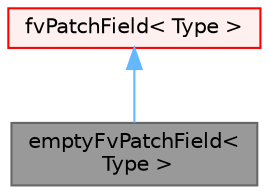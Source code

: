 digraph "emptyFvPatchField&lt; Type &gt;"
{
 // LATEX_PDF_SIZE
  bgcolor="transparent";
  edge [fontname=Helvetica,fontsize=10,labelfontname=Helvetica,labelfontsize=10];
  node [fontname=Helvetica,fontsize=10,shape=box,height=0.2,width=0.4];
  Node1 [id="Node000001",label="emptyFvPatchField\<\l Type \>",height=0.2,width=0.4,color="gray40", fillcolor="grey60", style="filled", fontcolor="black",tooltip="This boundary condition provides an 'empty' condition for reduced dimensions cases,..."];
  Node2 -> Node1 [id="edge1_Node000001_Node000002",dir="back",color="steelblue1",style="solid",tooltip=" "];
  Node2 [id="Node000002",label="fvPatchField\< Type \>",height=0.2,width=0.4,color="red", fillcolor="#FFF0F0", style="filled",URL="$classFoam_1_1fvPatchField.html",tooltip="Abstract base class with a fat-interface to all derived classes covering all possible ways in which t..."];
}
